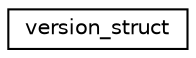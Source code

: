 digraph "Graphical Class Hierarchy"
{
  edge [fontname="Helvetica",fontsize="10",labelfontname="Helvetica",labelfontsize="10"];
  node [fontname="Helvetica",fontsize="10",shape=record];
  rankdir="LR";
  Node1 [label="version_struct",height=0.2,width=0.4,color="black", fillcolor="white", style="filled",URL="$structversion__struct.html"];
}
